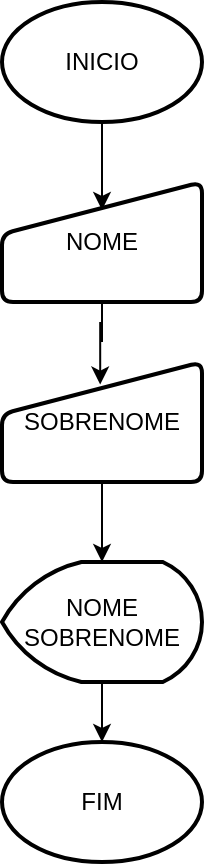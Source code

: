 <mxfile version="25.0.1">
  <diagram name="Página-1" id="wCWs3iTlJMUfUceCVh-2">
    <mxGraphModel dx="880" dy="426" grid="1" gridSize="10" guides="1" tooltips="1" connect="1" arrows="1" fold="1" page="1" pageScale="1" pageWidth="827" pageHeight="1169" math="0" shadow="0">
      <root>
        <mxCell id="0" />
        <mxCell id="1" parent="0" />
        <mxCell id="qWO5MCbI-JOVm2-MK2-1-1" value="INICIO" style="strokeWidth=2;html=1;shape=mxgraph.flowchart.start_1;whiteSpace=wrap;" vertex="1" parent="1">
          <mxGeometry x="370" y="88" width="100" height="60" as="geometry" />
        </mxCell>
        <mxCell id="qWO5MCbI-JOVm2-MK2-1-2" value="FIM" style="strokeWidth=2;html=1;shape=mxgraph.flowchart.start_1;whiteSpace=wrap;" vertex="1" parent="1">
          <mxGeometry x="370" y="458" width="100" height="60" as="geometry" />
        </mxCell>
        <mxCell id="qWO5MCbI-JOVm2-MK2-1-3" style="edgeStyle=orthogonalEdgeStyle;rounded=0;orthogonalLoop=1;jettySize=auto;html=1;entryX=0.491;entryY=0.188;entryDx=0;entryDy=0;entryPerimeter=0;" edge="1" parent="1" source="qWO5MCbI-JOVm2-MK2-1-4" target="qWO5MCbI-JOVm2-MK2-1-5">
          <mxGeometry relative="1" as="geometry" />
        </mxCell>
        <mxCell id="qWO5MCbI-JOVm2-MK2-1-4" value="NOME" style="html=1;strokeWidth=2;shape=manualInput;whiteSpace=wrap;rounded=1;size=26;arcSize=11;" vertex="1" parent="1">
          <mxGeometry x="370" y="178" width="100" height="60" as="geometry" />
        </mxCell>
        <mxCell id="qWO5MCbI-JOVm2-MK2-1-5" value="SOBRENOME" style="html=1;strokeWidth=2;shape=manualInput;whiteSpace=wrap;rounded=1;size=26;arcSize=11;" vertex="1" parent="1">
          <mxGeometry x="370" y="268" width="100" height="60" as="geometry" />
        </mxCell>
        <mxCell id="qWO5MCbI-JOVm2-MK2-1-6" value="NOME&lt;div&gt;SOBRENOME&lt;/div&gt;" style="strokeWidth=2;html=1;shape=mxgraph.flowchart.display;whiteSpace=wrap;" vertex="1" parent="1">
          <mxGeometry x="370" y="368" width="100" height="60" as="geometry" />
        </mxCell>
        <mxCell id="qWO5MCbI-JOVm2-MK2-1-7" style="edgeStyle=orthogonalEdgeStyle;rounded=0;orthogonalLoop=1;jettySize=auto;html=1;exitX=0.5;exitY=1;exitDx=0;exitDy=0;exitPerimeter=0;entryX=0.5;entryY=0.233;entryDx=0;entryDy=0;entryPerimeter=0;" edge="1" parent="1" source="qWO5MCbI-JOVm2-MK2-1-1" target="qWO5MCbI-JOVm2-MK2-1-4">
          <mxGeometry relative="1" as="geometry" />
        </mxCell>
        <mxCell id="qWO5MCbI-JOVm2-MK2-1-8" style="edgeStyle=orthogonalEdgeStyle;rounded=0;orthogonalLoop=1;jettySize=auto;html=1;exitX=0.5;exitY=1;exitDx=0;exitDy=0;entryX=0.5;entryY=0;entryDx=0;entryDy=0;entryPerimeter=0;" edge="1" parent="1" source="qWO5MCbI-JOVm2-MK2-1-5" target="qWO5MCbI-JOVm2-MK2-1-6">
          <mxGeometry relative="1" as="geometry" />
        </mxCell>
        <mxCell id="qWO5MCbI-JOVm2-MK2-1-9" style="edgeStyle=orthogonalEdgeStyle;rounded=0;orthogonalLoop=1;jettySize=auto;html=1;exitX=0.5;exitY=1;exitDx=0;exitDy=0;exitPerimeter=0;entryX=0.5;entryY=0;entryDx=0;entryDy=0;entryPerimeter=0;" edge="1" parent="1" source="qWO5MCbI-JOVm2-MK2-1-6" target="qWO5MCbI-JOVm2-MK2-1-2">
          <mxGeometry relative="1" as="geometry" />
        </mxCell>
      </root>
    </mxGraphModel>
  </diagram>
</mxfile>

